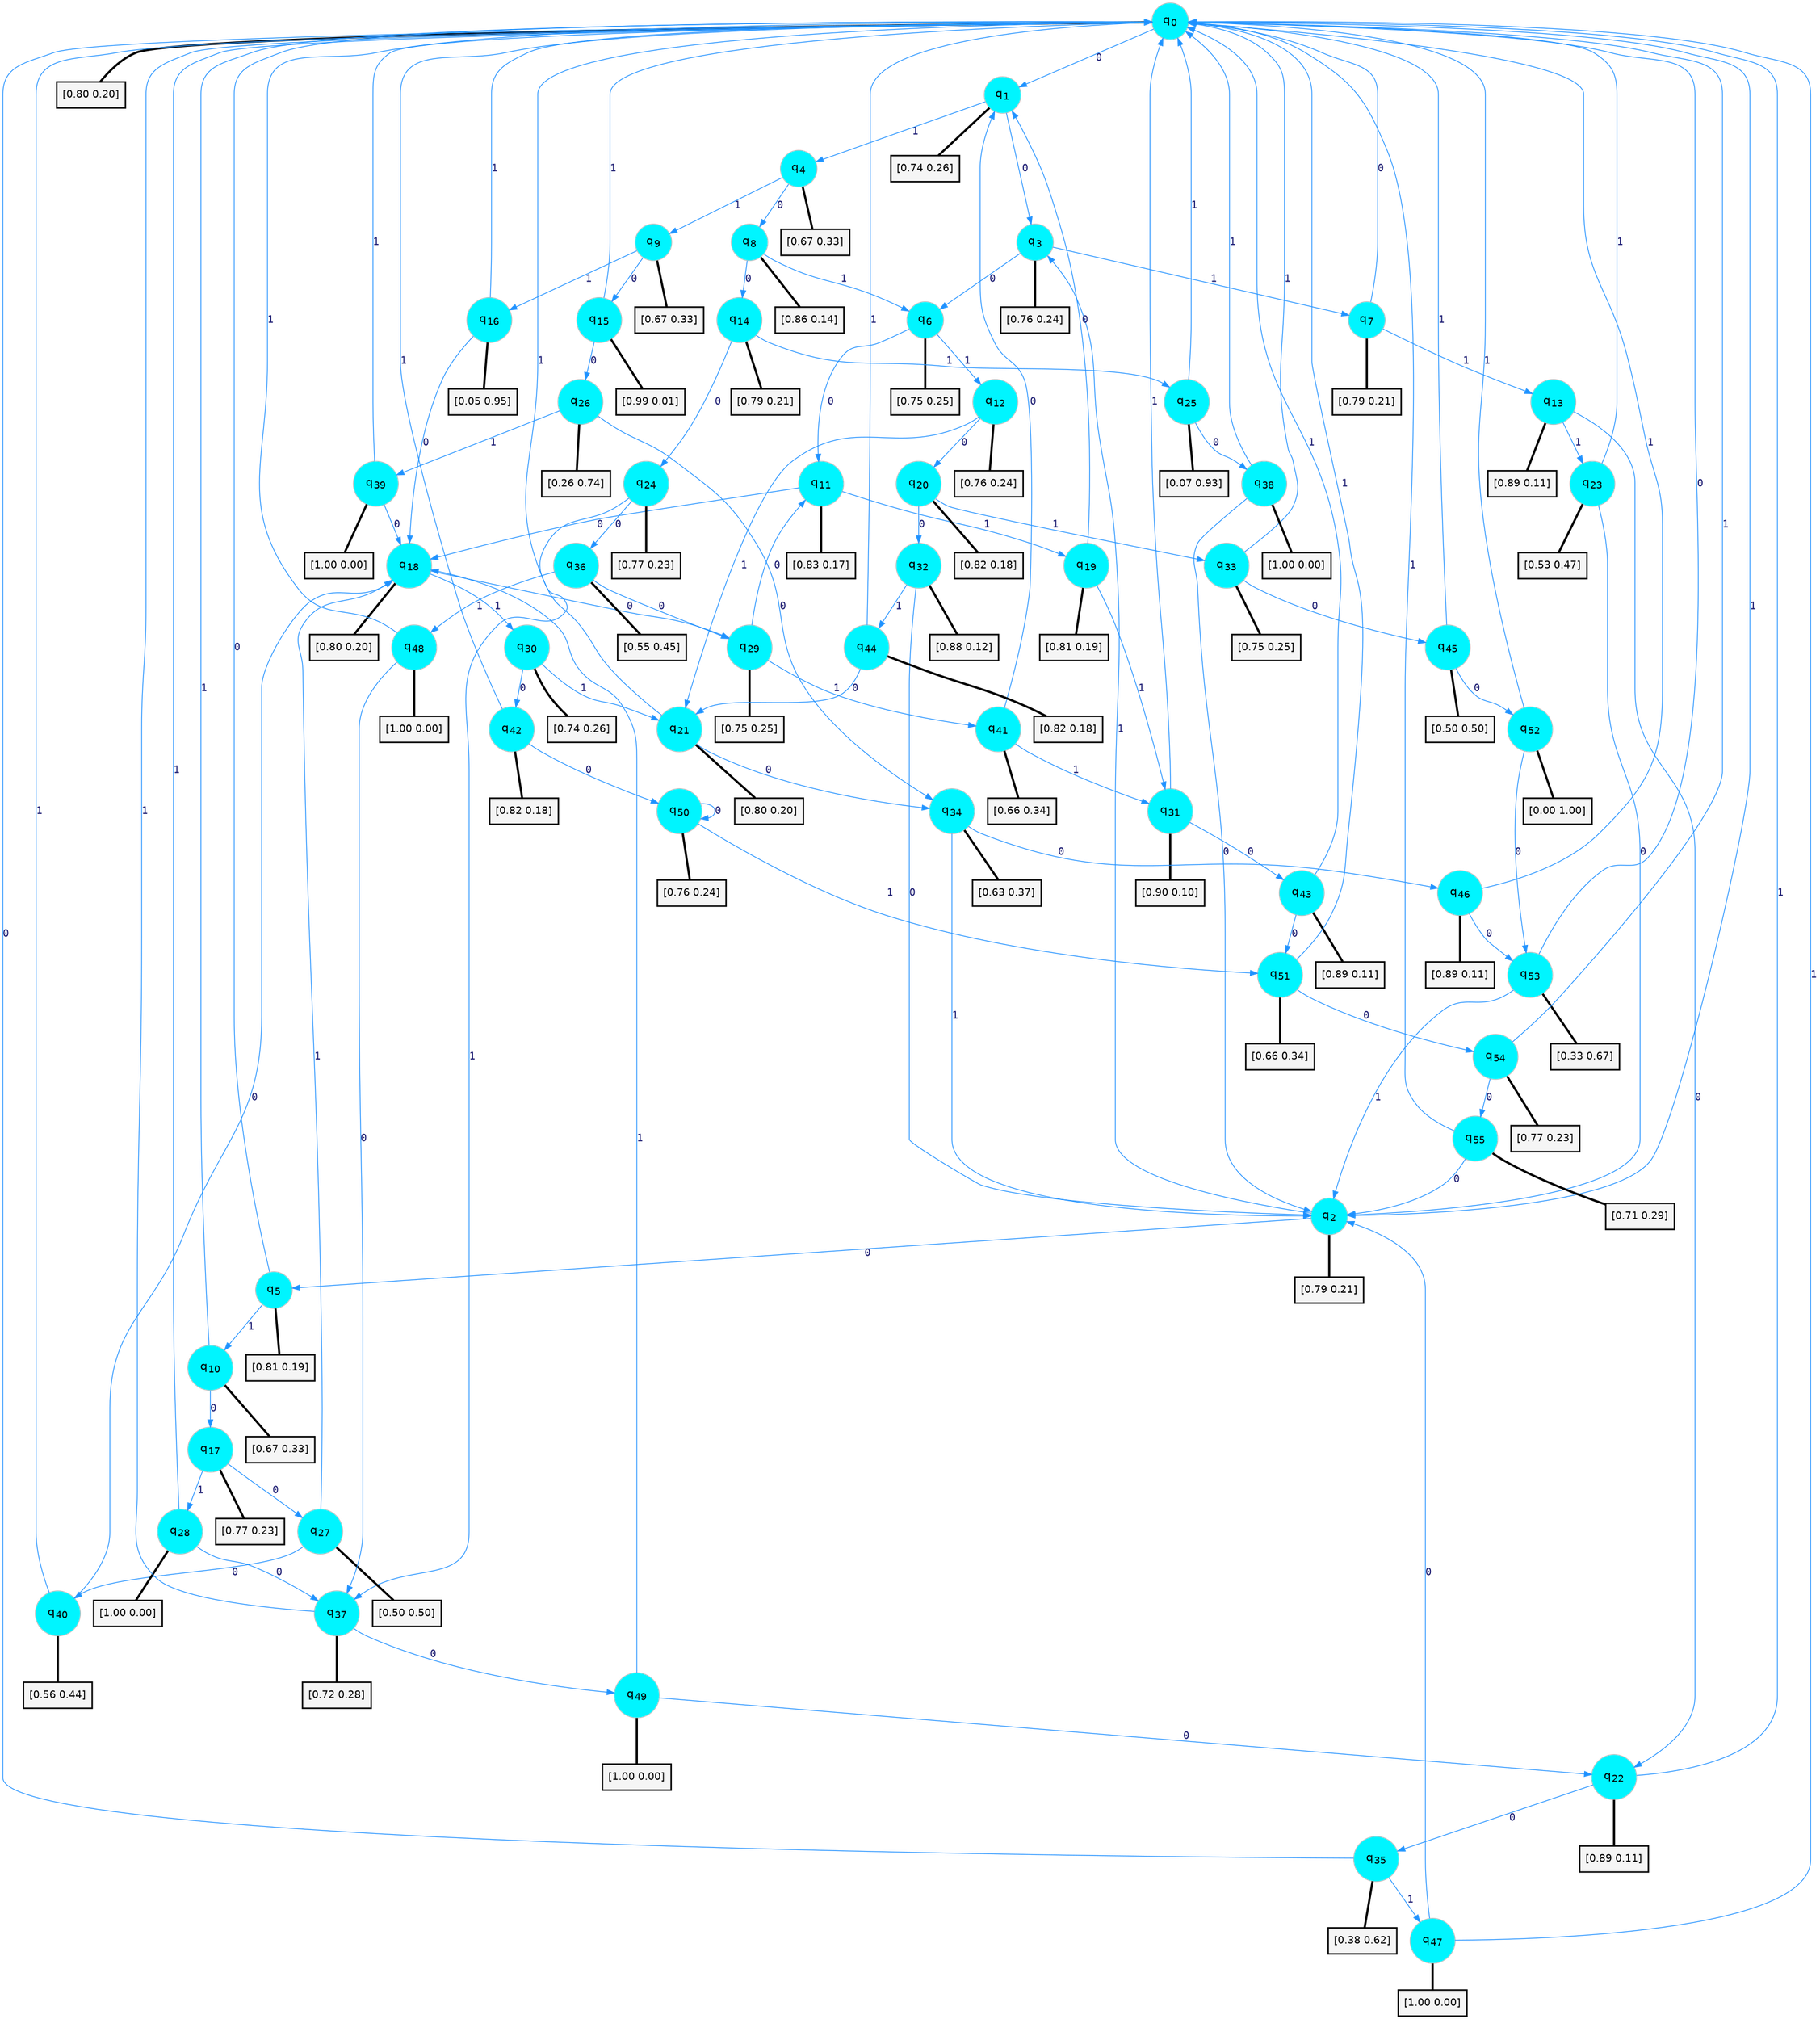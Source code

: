 digraph G {
graph [
bgcolor=transparent, dpi=300, rankdir=TD, size="40,25"];
node [
color=gray, fillcolor=turquoise1, fontcolor=black, fontname=Helvetica, fontsize=16, fontweight=bold, shape=circle, style=filled];
edge [
arrowsize=1, color=dodgerblue1, fontcolor=midnightblue, fontname=courier, fontweight=bold, penwidth=1, style=solid, weight=20];
0[label=<q<SUB>0</SUB>>];
1[label=<q<SUB>1</SUB>>];
2[label=<q<SUB>2</SUB>>];
3[label=<q<SUB>3</SUB>>];
4[label=<q<SUB>4</SUB>>];
5[label=<q<SUB>5</SUB>>];
6[label=<q<SUB>6</SUB>>];
7[label=<q<SUB>7</SUB>>];
8[label=<q<SUB>8</SUB>>];
9[label=<q<SUB>9</SUB>>];
10[label=<q<SUB>10</SUB>>];
11[label=<q<SUB>11</SUB>>];
12[label=<q<SUB>12</SUB>>];
13[label=<q<SUB>13</SUB>>];
14[label=<q<SUB>14</SUB>>];
15[label=<q<SUB>15</SUB>>];
16[label=<q<SUB>16</SUB>>];
17[label=<q<SUB>17</SUB>>];
18[label=<q<SUB>18</SUB>>];
19[label=<q<SUB>19</SUB>>];
20[label=<q<SUB>20</SUB>>];
21[label=<q<SUB>21</SUB>>];
22[label=<q<SUB>22</SUB>>];
23[label=<q<SUB>23</SUB>>];
24[label=<q<SUB>24</SUB>>];
25[label=<q<SUB>25</SUB>>];
26[label=<q<SUB>26</SUB>>];
27[label=<q<SUB>27</SUB>>];
28[label=<q<SUB>28</SUB>>];
29[label=<q<SUB>29</SUB>>];
30[label=<q<SUB>30</SUB>>];
31[label=<q<SUB>31</SUB>>];
32[label=<q<SUB>32</SUB>>];
33[label=<q<SUB>33</SUB>>];
34[label=<q<SUB>34</SUB>>];
35[label=<q<SUB>35</SUB>>];
36[label=<q<SUB>36</SUB>>];
37[label=<q<SUB>37</SUB>>];
38[label=<q<SUB>38</SUB>>];
39[label=<q<SUB>39</SUB>>];
40[label=<q<SUB>40</SUB>>];
41[label=<q<SUB>41</SUB>>];
42[label=<q<SUB>42</SUB>>];
43[label=<q<SUB>43</SUB>>];
44[label=<q<SUB>44</SUB>>];
45[label=<q<SUB>45</SUB>>];
46[label=<q<SUB>46</SUB>>];
47[label=<q<SUB>47</SUB>>];
48[label=<q<SUB>48</SUB>>];
49[label=<q<SUB>49</SUB>>];
50[label=<q<SUB>50</SUB>>];
51[label=<q<SUB>51</SUB>>];
52[label=<q<SUB>52</SUB>>];
53[label=<q<SUB>53</SUB>>];
54[label=<q<SUB>54</SUB>>];
55[label=<q<SUB>55</SUB>>];
56[label="[0.80 0.20]", shape=box,fontcolor=black, fontname=Helvetica, fontsize=14, penwidth=2, fillcolor=whitesmoke,color=black];
57[label="[0.74 0.26]", shape=box,fontcolor=black, fontname=Helvetica, fontsize=14, penwidth=2, fillcolor=whitesmoke,color=black];
58[label="[0.79 0.21]", shape=box,fontcolor=black, fontname=Helvetica, fontsize=14, penwidth=2, fillcolor=whitesmoke,color=black];
59[label="[0.76 0.24]", shape=box,fontcolor=black, fontname=Helvetica, fontsize=14, penwidth=2, fillcolor=whitesmoke,color=black];
60[label="[0.67 0.33]", shape=box,fontcolor=black, fontname=Helvetica, fontsize=14, penwidth=2, fillcolor=whitesmoke,color=black];
61[label="[0.81 0.19]", shape=box,fontcolor=black, fontname=Helvetica, fontsize=14, penwidth=2, fillcolor=whitesmoke,color=black];
62[label="[0.75 0.25]", shape=box,fontcolor=black, fontname=Helvetica, fontsize=14, penwidth=2, fillcolor=whitesmoke,color=black];
63[label="[0.79 0.21]", shape=box,fontcolor=black, fontname=Helvetica, fontsize=14, penwidth=2, fillcolor=whitesmoke,color=black];
64[label="[0.86 0.14]", shape=box,fontcolor=black, fontname=Helvetica, fontsize=14, penwidth=2, fillcolor=whitesmoke,color=black];
65[label="[0.67 0.33]", shape=box,fontcolor=black, fontname=Helvetica, fontsize=14, penwidth=2, fillcolor=whitesmoke,color=black];
66[label="[0.67 0.33]", shape=box,fontcolor=black, fontname=Helvetica, fontsize=14, penwidth=2, fillcolor=whitesmoke,color=black];
67[label="[0.83 0.17]", shape=box,fontcolor=black, fontname=Helvetica, fontsize=14, penwidth=2, fillcolor=whitesmoke,color=black];
68[label="[0.76 0.24]", shape=box,fontcolor=black, fontname=Helvetica, fontsize=14, penwidth=2, fillcolor=whitesmoke,color=black];
69[label="[0.89 0.11]", shape=box,fontcolor=black, fontname=Helvetica, fontsize=14, penwidth=2, fillcolor=whitesmoke,color=black];
70[label="[0.79 0.21]", shape=box,fontcolor=black, fontname=Helvetica, fontsize=14, penwidth=2, fillcolor=whitesmoke,color=black];
71[label="[0.99 0.01]", shape=box,fontcolor=black, fontname=Helvetica, fontsize=14, penwidth=2, fillcolor=whitesmoke,color=black];
72[label="[0.05 0.95]", shape=box,fontcolor=black, fontname=Helvetica, fontsize=14, penwidth=2, fillcolor=whitesmoke,color=black];
73[label="[0.77 0.23]", shape=box,fontcolor=black, fontname=Helvetica, fontsize=14, penwidth=2, fillcolor=whitesmoke,color=black];
74[label="[0.80 0.20]", shape=box,fontcolor=black, fontname=Helvetica, fontsize=14, penwidth=2, fillcolor=whitesmoke,color=black];
75[label="[0.81 0.19]", shape=box,fontcolor=black, fontname=Helvetica, fontsize=14, penwidth=2, fillcolor=whitesmoke,color=black];
76[label="[0.82 0.18]", shape=box,fontcolor=black, fontname=Helvetica, fontsize=14, penwidth=2, fillcolor=whitesmoke,color=black];
77[label="[0.80 0.20]", shape=box,fontcolor=black, fontname=Helvetica, fontsize=14, penwidth=2, fillcolor=whitesmoke,color=black];
78[label="[0.89 0.11]", shape=box,fontcolor=black, fontname=Helvetica, fontsize=14, penwidth=2, fillcolor=whitesmoke,color=black];
79[label="[0.53 0.47]", shape=box,fontcolor=black, fontname=Helvetica, fontsize=14, penwidth=2, fillcolor=whitesmoke,color=black];
80[label="[0.77 0.23]", shape=box,fontcolor=black, fontname=Helvetica, fontsize=14, penwidth=2, fillcolor=whitesmoke,color=black];
81[label="[0.07 0.93]", shape=box,fontcolor=black, fontname=Helvetica, fontsize=14, penwidth=2, fillcolor=whitesmoke,color=black];
82[label="[0.26 0.74]", shape=box,fontcolor=black, fontname=Helvetica, fontsize=14, penwidth=2, fillcolor=whitesmoke,color=black];
83[label="[0.50 0.50]", shape=box,fontcolor=black, fontname=Helvetica, fontsize=14, penwidth=2, fillcolor=whitesmoke,color=black];
84[label="[1.00 0.00]", shape=box,fontcolor=black, fontname=Helvetica, fontsize=14, penwidth=2, fillcolor=whitesmoke,color=black];
85[label="[0.75 0.25]", shape=box,fontcolor=black, fontname=Helvetica, fontsize=14, penwidth=2, fillcolor=whitesmoke,color=black];
86[label="[0.74 0.26]", shape=box,fontcolor=black, fontname=Helvetica, fontsize=14, penwidth=2, fillcolor=whitesmoke,color=black];
87[label="[0.90 0.10]", shape=box,fontcolor=black, fontname=Helvetica, fontsize=14, penwidth=2, fillcolor=whitesmoke,color=black];
88[label="[0.88 0.12]", shape=box,fontcolor=black, fontname=Helvetica, fontsize=14, penwidth=2, fillcolor=whitesmoke,color=black];
89[label="[0.75 0.25]", shape=box,fontcolor=black, fontname=Helvetica, fontsize=14, penwidth=2, fillcolor=whitesmoke,color=black];
90[label="[0.63 0.37]", shape=box,fontcolor=black, fontname=Helvetica, fontsize=14, penwidth=2, fillcolor=whitesmoke,color=black];
91[label="[0.38 0.62]", shape=box,fontcolor=black, fontname=Helvetica, fontsize=14, penwidth=2, fillcolor=whitesmoke,color=black];
92[label="[0.55 0.45]", shape=box,fontcolor=black, fontname=Helvetica, fontsize=14, penwidth=2, fillcolor=whitesmoke,color=black];
93[label="[0.72 0.28]", shape=box,fontcolor=black, fontname=Helvetica, fontsize=14, penwidth=2, fillcolor=whitesmoke,color=black];
94[label="[1.00 0.00]", shape=box,fontcolor=black, fontname=Helvetica, fontsize=14, penwidth=2, fillcolor=whitesmoke,color=black];
95[label="[1.00 0.00]", shape=box,fontcolor=black, fontname=Helvetica, fontsize=14, penwidth=2, fillcolor=whitesmoke,color=black];
96[label="[0.56 0.44]", shape=box,fontcolor=black, fontname=Helvetica, fontsize=14, penwidth=2, fillcolor=whitesmoke,color=black];
97[label="[0.66 0.34]", shape=box,fontcolor=black, fontname=Helvetica, fontsize=14, penwidth=2, fillcolor=whitesmoke,color=black];
98[label="[0.82 0.18]", shape=box,fontcolor=black, fontname=Helvetica, fontsize=14, penwidth=2, fillcolor=whitesmoke,color=black];
99[label="[0.89 0.11]", shape=box,fontcolor=black, fontname=Helvetica, fontsize=14, penwidth=2, fillcolor=whitesmoke,color=black];
100[label="[0.82 0.18]", shape=box,fontcolor=black, fontname=Helvetica, fontsize=14, penwidth=2, fillcolor=whitesmoke,color=black];
101[label="[0.50 0.50]", shape=box,fontcolor=black, fontname=Helvetica, fontsize=14, penwidth=2, fillcolor=whitesmoke,color=black];
102[label="[0.89 0.11]", shape=box,fontcolor=black, fontname=Helvetica, fontsize=14, penwidth=2, fillcolor=whitesmoke,color=black];
103[label="[1.00 0.00]", shape=box,fontcolor=black, fontname=Helvetica, fontsize=14, penwidth=2, fillcolor=whitesmoke,color=black];
104[label="[1.00 0.00]", shape=box,fontcolor=black, fontname=Helvetica, fontsize=14, penwidth=2, fillcolor=whitesmoke,color=black];
105[label="[1.00 0.00]", shape=box,fontcolor=black, fontname=Helvetica, fontsize=14, penwidth=2, fillcolor=whitesmoke,color=black];
106[label="[0.76 0.24]", shape=box,fontcolor=black, fontname=Helvetica, fontsize=14, penwidth=2, fillcolor=whitesmoke,color=black];
107[label="[0.66 0.34]", shape=box,fontcolor=black, fontname=Helvetica, fontsize=14, penwidth=2, fillcolor=whitesmoke,color=black];
108[label="[0.00 1.00]", shape=box,fontcolor=black, fontname=Helvetica, fontsize=14, penwidth=2, fillcolor=whitesmoke,color=black];
109[label="[0.33 0.67]", shape=box,fontcolor=black, fontname=Helvetica, fontsize=14, penwidth=2, fillcolor=whitesmoke,color=black];
110[label="[0.77 0.23]", shape=box,fontcolor=black, fontname=Helvetica, fontsize=14, penwidth=2, fillcolor=whitesmoke,color=black];
111[label="[0.71 0.29]", shape=box,fontcolor=black, fontname=Helvetica, fontsize=14, penwidth=2, fillcolor=whitesmoke,color=black];
0->1 [label=0];
0->2 [label=1];
0->56 [arrowhead=none, penwidth=3,color=black];
1->3 [label=0];
1->4 [label=1];
1->57 [arrowhead=none, penwidth=3,color=black];
2->5 [label=0];
2->3 [label=1];
2->58 [arrowhead=none, penwidth=3,color=black];
3->6 [label=0];
3->7 [label=1];
3->59 [arrowhead=none, penwidth=3,color=black];
4->8 [label=0];
4->9 [label=1];
4->60 [arrowhead=none, penwidth=3,color=black];
5->0 [label=0];
5->10 [label=1];
5->61 [arrowhead=none, penwidth=3,color=black];
6->11 [label=0];
6->12 [label=1];
6->62 [arrowhead=none, penwidth=3,color=black];
7->0 [label=0];
7->13 [label=1];
7->63 [arrowhead=none, penwidth=3,color=black];
8->14 [label=0];
8->6 [label=1];
8->64 [arrowhead=none, penwidth=3,color=black];
9->15 [label=0];
9->16 [label=1];
9->65 [arrowhead=none, penwidth=3,color=black];
10->17 [label=0];
10->0 [label=1];
10->66 [arrowhead=none, penwidth=3,color=black];
11->18 [label=0];
11->19 [label=1];
11->67 [arrowhead=none, penwidth=3,color=black];
12->20 [label=0];
12->21 [label=1];
12->68 [arrowhead=none, penwidth=3,color=black];
13->22 [label=0];
13->23 [label=1];
13->69 [arrowhead=none, penwidth=3,color=black];
14->24 [label=0];
14->25 [label=1];
14->70 [arrowhead=none, penwidth=3,color=black];
15->26 [label=0];
15->0 [label=1];
15->71 [arrowhead=none, penwidth=3,color=black];
16->18 [label=0];
16->0 [label=1];
16->72 [arrowhead=none, penwidth=3,color=black];
17->27 [label=0];
17->28 [label=1];
17->73 [arrowhead=none, penwidth=3,color=black];
18->29 [label=0];
18->30 [label=1];
18->74 [arrowhead=none, penwidth=3,color=black];
19->1 [label=0];
19->31 [label=1];
19->75 [arrowhead=none, penwidth=3,color=black];
20->32 [label=0];
20->33 [label=1];
20->76 [arrowhead=none, penwidth=3,color=black];
21->34 [label=0];
21->0 [label=1];
21->77 [arrowhead=none, penwidth=3,color=black];
22->35 [label=0];
22->0 [label=1];
22->78 [arrowhead=none, penwidth=3,color=black];
23->2 [label=0];
23->0 [label=1];
23->79 [arrowhead=none, penwidth=3,color=black];
24->36 [label=0];
24->37 [label=1];
24->80 [arrowhead=none, penwidth=3,color=black];
25->38 [label=0];
25->0 [label=1];
25->81 [arrowhead=none, penwidth=3,color=black];
26->34 [label=0];
26->39 [label=1];
26->82 [arrowhead=none, penwidth=3,color=black];
27->40 [label=0];
27->18 [label=1];
27->83 [arrowhead=none, penwidth=3,color=black];
28->37 [label=0];
28->0 [label=1];
28->84 [arrowhead=none, penwidth=3,color=black];
29->11 [label=0];
29->41 [label=1];
29->85 [arrowhead=none, penwidth=3,color=black];
30->42 [label=0];
30->21 [label=1];
30->86 [arrowhead=none, penwidth=3,color=black];
31->43 [label=0];
31->0 [label=1];
31->87 [arrowhead=none, penwidth=3,color=black];
32->2 [label=0];
32->44 [label=1];
32->88 [arrowhead=none, penwidth=3,color=black];
33->45 [label=0];
33->0 [label=1];
33->89 [arrowhead=none, penwidth=3,color=black];
34->46 [label=0];
34->2 [label=1];
34->90 [arrowhead=none, penwidth=3,color=black];
35->0 [label=0];
35->47 [label=1];
35->91 [arrowhead=none, penwidth=3,color=black];
36->29 [label=0];
36->48 [label=1];
36->92 [arrowhead=none, penwidth=3,color=black];
37->49 [label=0];
37->0 [label=1];
37->93 [arrowhead=none, penwidth=3,color=black];
38->2 [label=0];
38->0 [label=1];
38->94 [arrowhead=none, penwidth=3,color=black];
39->18 [label=0];
39->0 [label=1];
39->95 [arrowhead=none, penwidth=3,color=black];
40->18 [label=0];
40->0 [label=1];
40->96 [arrowhead=none, penwidth=3,color=black];
41->1 [label=0];
41->31 [label=1];
41->97 [arrowhead=none, penwidth=3,color=black];
42->50 [label=0];
42->0 [label=1];
42->98 [arrowhead=none, penwidth=3,color=black];
43->51 [label=0];
43->0 [label=1];
43->99 [arrowhead=none, penwidth=3,color=black];
44->21 [label=0];
44->0 [label=1];
44->100 [arrowhead=none, penwidth=3,color=black];
45->52 [label=0];
45->0 [label=1];
45->101 [arrowhead=none, penwidth=3,color=black];
46->53 [label=0];
46->0 [label=1];
46->102 [arrowhead=none, penwidth=3,color=black];
47->2 [label=0];
47->0 [label=1];
47->103 [arrowhead=none, penwidth=3,color=black];
48->37 [label=0];
48->0 [label=1];
48->104 [arrowhead=none, penwidth=3,color=black];
49->22 [label=0];
49->18 [label=1];
49->105 [arrowhead=none, penwidth=3,color=black];
50->50 [label=0];
50->51 [label=1];
50->106 [arrowhead=none, penwidth=3,color=black];
51->54 [label=0];
51->0 [label=1];
51->107 [arrowhead=none, penwidth=3,color=black];
52->53 [label=0];
52->0 [label=1];
52->108 [arrowhead=none, penwidth=3,color=black];
53->0 [label=0];
53->2 [label=1];
53->109 [arrowhead=none, penwidth=3,color=black];
54->55 [label=0];
54->0 [label=1];
54->110 [arrowhead=none, penwidth=3,color=black];
55->2 [label=0];
55->0 [label=1];
55->111 [arrowhead=none, penwidth=3,color=black];
}
